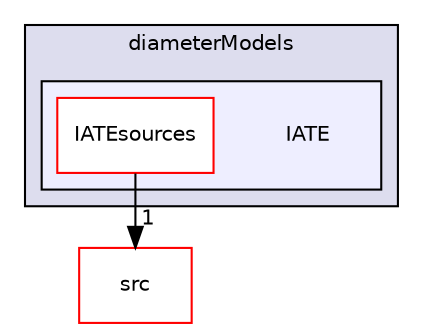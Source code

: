 digraph "applications/solvers/multiphase/reactingEulerFoam/reactingTwoPhaseEulerFoam/twoPhaseSystem/diameterModels/IATE" {
  bgcolor=transparent;
  compound=true
  node [ fontsize="10", fontname="Helvetica"];
  edge [ labelfontsize="10", labelfontname="Helvetica"];
  subgraph clusterdir_d361a02ed6d4d38abce686f31d2e1372 {
    graph [ bgcolor="#ddddee", pencolor="black", label="diameterModels" fontname="Helvetica", fontsize="10", URL="dir_d361a02ed6d4d38abce686f31d2e1372.html"]
  subgraph clusterdir_91d97e96257899847d0d83b51a267191 {
    graph [ bgcolor="#eeeeff", pencolor="black", label="" URL="dir_91d97e96257899847d0d83b51a267191.html"];
    dir_91d97e96257899847d0d83b51a267191 [shape=plaintext label="IATE"];
    dir_5a9f1ea2a4ce07131138dc682e551486 [shape=box label="IATEsources" color="red" fillcolor="white" style="filled" URL="dir_5a9f1ea2a4ce07131138dc682e551486.html"];
  }
  }
  dir_68267d1309a1af8e8297ef4c3efbcdba [shape=box label="src" color="red" URL="dir_68267d1309a1af8e8297ef4c3efbcdba.html"];
  dir_5a9f1ea2a4ce07131138dc682e551486->dir_68267d1309a1af8e8297ef4c3efbcdba [headlabel="1", labeldistance=1.5 headhref="dir_000443_000737.html"];
}
